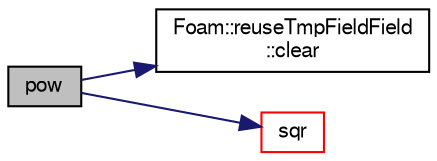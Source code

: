 digraph "pow"
{
  bgcolor="transparent";
  edge [fontname="FreeSans",fontsize="10",labelfontname="FreeSans",labelfontsize="10"];
  node [fontname="FreeSans",fontsize="10",shape=record];
  rankdir="LR";
  Node64566 [label="pow",height=0.2,width=0.4,color="black", fillcolor="grey75", style="filled", fontcolor="black"];
  Node64566 -> Node64567 [color="midnightblue",fontsize="10",style="solid",fontname="FreeSans"];
  Node64567 [label="Foam::reuseTmpFieldField\l::clear",height=0.2,width=0.4,color="black",URL="$a26426.html#a2bd1992336e2c45d6656ab33bad6f9d7"];
  Node64566 -> Node64568 [color="midnightblue",fontsize="10",style="solid",fontname="FreeSans"];
  Node64568 [label="sqr",height=0.2,width=0.4,color="red",URL="$a21124.html#a277dc11c581d53826ab5090b08f3b17b"];
}
